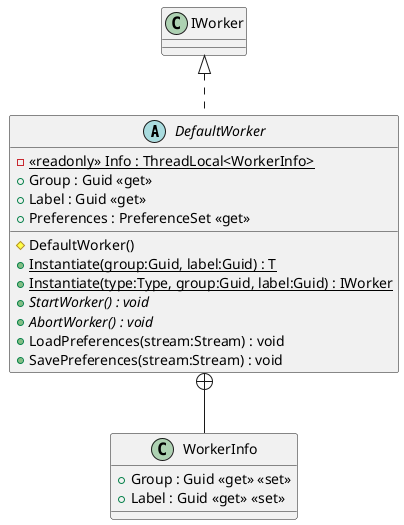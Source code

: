 @startuml
abstract class DefaultWorker {
    - {static} <<readonly>> Info : ThreadLocal<WorkerInfo>
    # DefaultWorker()
    + Group : Guid <<get>>
    + Label : Guid <<get>>
    + Preferences : PreferenceSet <<get>>
    + {static} Instantiate(group:Guid, label:Guid) : T
    + {static} Instantiate(type:Type, group:Guid, label:Guid) : IWorker
    + {abstract} StartWorker() : void
    + {abstract} AbortWorker() : void
    + LoadPreferences(stream:Stream) : void
    + SavePreferences(stream:Stream) : void
}
class WorkerInfo {
    + Group : Guid <<get>> <<set>>
    + Label : Guid <<get>> <<set>>
}
IWorker <|.. DefaultWorker
DefaultWorker +-- WorkerInfo
@enduml
